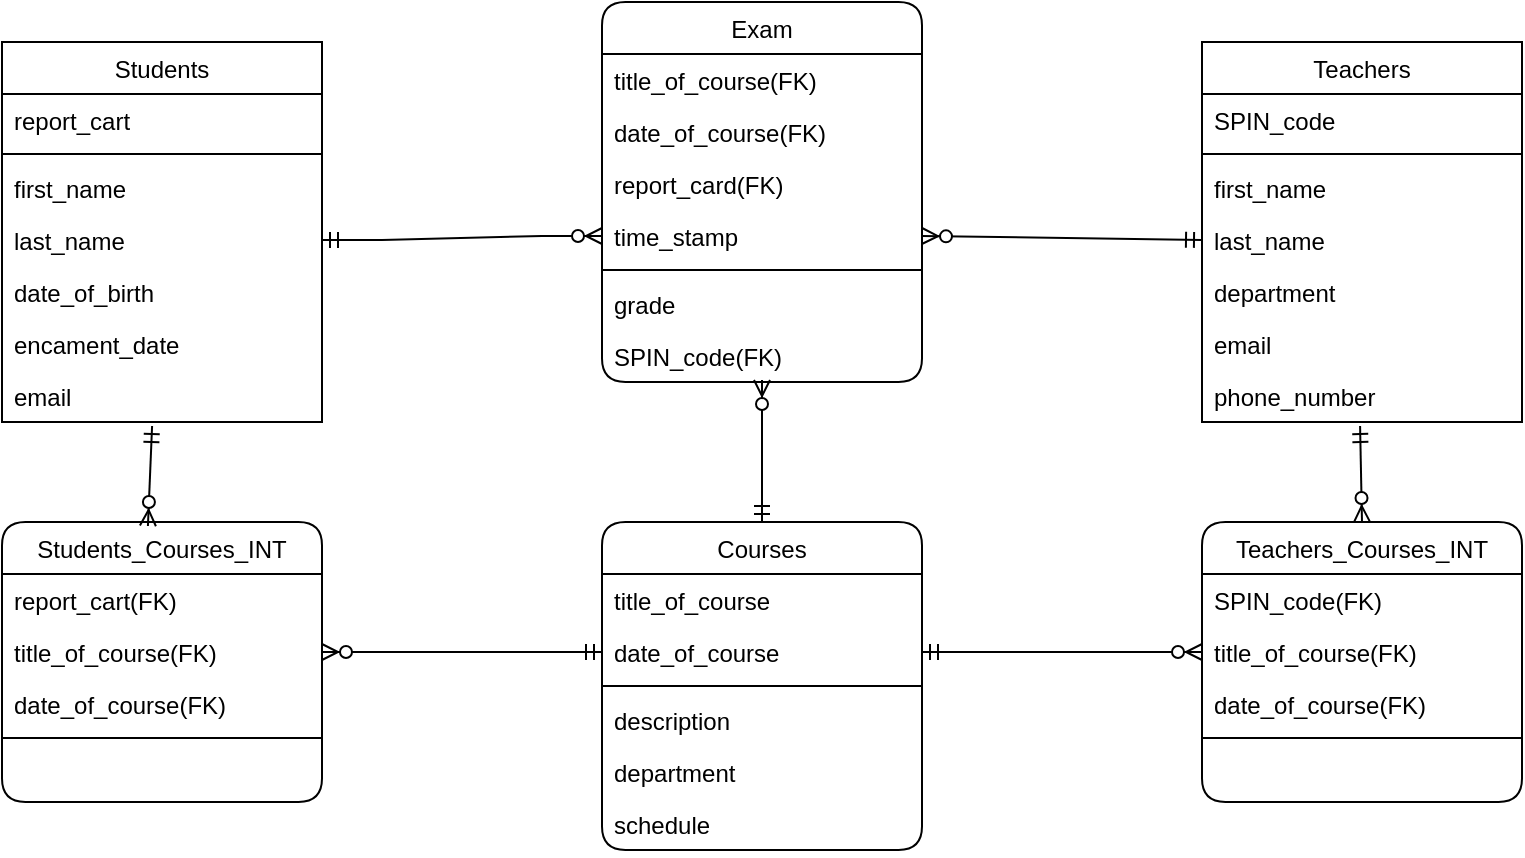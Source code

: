 <mxfile version="24.7.17">
  <diagram id="C5RBs43oDa-KdzZeNtuy" name="Page-1">
    <mxGraphModel dx="1047" dy="616" grid="1" gridSize="10" guides="1" tooltips="1" connect="1" arrows="1" fold="1" page="1" pageScale="1" pageWidth="827" pageHeight="1169" math="0" shadow="0">
      <root>
        <mxCell id="WIyWlLk6GJQsqaUBKTNV-0" />
        <mxCell id="WIyWlLk6GJQsqaUBKTNV-1" parent="WIyWlLk6GJQsqaUBKTNV-0" />
        <mxCell id="YdZbgjnO45057_0vi_Zm-0" value="Students" style="swimlane;fontStyle=0;align=center;verticalAlign=top;childLayout=stackLayout;horizontal=1;startSize=26;horizontalStack=0;resizeParent=1;resizeLast=0;collapsible=1;marginBottom=0;rounded=0;shadow=0;strokeWidth=1;" vertex="1" parent="WIyWlLk6GJQsqaUBKTNV-1">
          <mxGeometry x="40" y="40" width="160" height="190" as="geometry">
            <mxRectangle x="550" y="140" width="160" height="26" as="alternateBounds" />
          </mxGeometry>
        </mxCell>
        <mxCell id="YdZbgjnO45057_0vi_Zm-1" value="report_cart" style="text;align=left;verticalAlign=top;spacingLeft=4;spacingRight=4;overflow=hidden;rotatable=0;points=[[0,0.5],[1,0.5]];portConstraint=eastwest;" vertex="1" parent="YdZbgjnO45057_0vi_Zm-0">
          <mxGeometry y="26" width="160" height="26" as="geometry" />
        </mxCell>
        <mxCell id="YdZbgjnO45057_0vi_Zm-6" value="" style="line;html=1;strokeWidth=1;align=left;verticalAlign=middle;spacingTop=-1;spacingLeft=3;spacingRight=3;rotatable=0;labelPosition=right;points=[];portConstraint=eastwest;" vertex="1" parent="YdZbgjnO45057_0vi_Zm-0">
          <mxGeometry y="52" width="160" height="8" as="geometry" />
        </mxCell>
        <mxCell id="YdZbgjnO45057_0vi_Zm-2" value="first_name" style="text;align=left;verticalAlign=top;spacingLeft=4;spacingRight=4;overflow=hidden;rotatable=0;points=[[0,0.5],[1,0.5]];portConstraint=eastwest;rounded=0;shadow=0;html=0;" vertex="1" parent="YdZbgjnO45057_0vi_Zm-0">
          <mxGeometry y="60" width="160" height="26" as="geometry" />
        </mxCell>
        <mxCell id="YdZbgjnO45057_0vi_Zm-3" value="last_name" style="text;align=left;verticalAlign=top;spacingLeft=4;spacingRight=4;overflow=hidden;rotatable=0;points=[[0,0.5],[1,0.5]];portConstraint=eastwest;rounded=0;shadow=0;html=0;" vertex="1" parent="YdZbgjnO45057_0vi_Zm-0">
          <mxGeometry y="86" width="160" height="26" as="geometry" />
        </mxCell>
        <mxCell id="YdZbgjnO45057_0vi_Zm-4" value="date_of_birth" style="text;align=left;verticalAlign=top;spacingLeft=4;spacingRight=4;overflow=hidden;rotatable=0;points=[[0,0.5],[1,0.5]];portConstraint=eastwest;rounded=0;shadow=0;html=0;" vertex="1" parent="YdZbgjnO45057_0vi_Zm-0">
          <mxGeometry y="112" width="160" height="26" as="geometry" />
        </mxCell>
        <mxCell id="YdZbgjnO45057_0vi_Zm-5" value="encament_date" style="text;align=left;verticalAlign=top;spacingLeft=4;spacingRight=4;overflow=hidden;rotatable=0;points=[[0,0.5],[1,0.5]];portConstraint=eastwest;rounded=0;shadow=0;html=0;" vertex="1" parent="YdZbgjnO45057_0vi_Zm-0">
          <mxGeometry y="138" width="160" height="26" as="geometry" />
        </mxCell>
        <mxCell id="YdZbgjnO45057_0vi_Zm-7" value="email" style="text;align=left;verticalAlign=top;spacingLeft=4;spacingRight=4;overflow=hidden;rotatable=0;points=[[0,0.5],[1,0.5]];portConstraint=eastwest;" vertex="1" parent="YdZbgjnO45057_0vi_Zm-0">
          <mxGeometry y="164" width="160" height="26" as="geometry" />
        </mxCell>
        <mxCell id="YdZbgjnO45057_0vi_Zm-11" value="Teachers" style="swimlane;fontStyle=0;align=center;verticalAlign=top;childLayout=stackLayout;horizontal=1;startSize=26;horizontalStack=0;resizeParent=1;resizeLast=0;collapsible=1;marginBottom=0;rounded=0;shadow=0;strokeWidth=1;" vertex="1" parent="WIyWlLk6GJQsqaUBKTNV-1">
          <mxGeometry x="640" y="40" width="160" height="190" as="geometry">
            <mxRectangle x="550" y="140" width="160" height="26" as="alternateBounds" />
          </mxGeometry>
        </mxCell>
        <mxCell id="YdZbgjnO45057_0vi_Zm-12" value="SPIN_code" style="text;align=left;verticalAlign=top;spacingLeft=4;spacingRight=4;overflow=hidden;rotatable=0;points=[[0,0.5],[1,0.5]];portConstraint=eastwest;" vertex="1" parent="YdZbgjnO45057_0vi_Zm-11">
          <mxGeometry y="26" width="160" height="26" as="geometry" />
        </mxCell>
        <mxCell id="YdZbgjnO45057_0vi_Zm-13" value="" style="line;html=1;strokeWidth=1;align=left;verticalAlign=middle;spacingTop=-1;spacingLeft=3;spacingRight=3;rotatable=0;labelPosition=right;points=[];portConstraint=eastwest;" vertex="1" parent="YdZbgjnO45057_0vi_Zm-11">
          <mxGeometry y="52" width="160" height="8" as="geometry" />
        </mxCell>
        <mxCell id="YdZbgjnO45057_0vi_Zm-14" value="first_name" style="text;align=left;verticalAlign=top;spacingLeft=4;spacingRight=4;overflow=hidden;rotatable=0;points=[[0,0.5],[1,0.5]];portConstraint=eastwest;rounded=0;shadow=0;html=0;" vertex="1" parent="YdZbgjnO45057_0vi_Zm-11">
          <mxGeometry y="60" width="160" height="26" as="geometry" />
        </mxCell>
        <mxCell id="YdZbgjnO45057_0vi_Zm-15" value="last_name" style="text;align=left;verticalAlign=top;spacingLeft=4;spacingRight=4;overflow=hidden;rotatable=0;points=[[0,0.5],[1,0.5]];portConstraint=eastwest;rounded=0;shadow=0;html=0;" vertex="1" parent="YdZbgjnO45057_0vi_Zm-11">
          <mxGeometry y="86" width="160" height="26" as="geometry" />
        </mxCell>
        <mxCell id="YdZbgjnO45057_0vi_Zm-16" value="department" style="text;align=left;verticalAlign=top;spacingLeft=4;spacingRight=4;overflow=hidden;rotatable=0;points=[[0,0.5],[1,0.5]];portConstraint=eastwest;rounded=0;shadow=0;html=0;" vertex="1" parent="YdZbgjnO45057_0vi_Zm-11">
          <mxGeometry y="112" width="160" height="26" as="geometry" />
        </mxCell>
        <mxCell id="YdZbgjnO45057_0vi_Zm-17" value="email" style="text;align=left;verticalAlign=top;spacingLeft=4;spacingRight=4;overflow=hidden;rotatable=0;points=[[0,0.5],[1,0.5]];portConstraint=eastwest;rounded=0;shadow=0;html=0;" vertex="1" parent="YdZbgjnO45057_0vi_Zm-11">
          <mxGeometry y="138" width="160" height="26" as="geometry" />
        </mxCell>
        <mxCell id="YdZbgjnO45057_0vi_Zm-18" value="phone_number" style="text;align=left;verticalAlign=top;spacingLeft=4;spacingRight=4;overflow=hidden;rotatable=0;points=[[0,0.5],[1,0.5]];portConstraint=eastwest;" vertex="1" parent="YdZbgjnO45057_0vi_Zm-11">
          <mxGeometry y="164" width="160" height="26" as="geometry" />
        </mxCell>
        <mxCell id="YdZbgjnO45057_0vi_Zm-19" value="Students_Courses_INT" style="swimlane;fontStyle=0;align=center;verticalAlign=top;childLayout=stackLayout;horizontal=1;startSize=26;horizontalStack=0;resizeParent=1;resizeLast=0;collapsible=1;marginBottom=0;rounded=1;shadow=0;strokeWidth=1;" vertex="1" parent="WIyWlLk6GJQsqaUBKTNV-1">
          <mxGeometry x="40" y="280" width="160" height="140" as="geometry">
            <mxRectangle x="550" y="140" width="160" height="26" as="alternateBounds" />
          </mxGeometry>
        </mxCell>
        <mxCell id="YdZbgjnO45057_0vi_Zm-20" value="report_cart(FK)" style="text;align=left;verticalAlign=top;spacingLeft=4;spacingRight=4;overflow=hidden;rotatable=0;points=[[0,0.5],[1,0.5]];portConstraint=eastwest;" vertex="1" parent="YdZbgjnO45057_0vi_Zm-19">
          <mxGeometry y="26" width="160" height="26" as="geometry" />
        </mxCell>
        <mxCell id="YdZbgjnO45057_0vi_Zm-22" value="title_of_course(FK)" style="text;align=left;verticalAlign=top;spacingLeft=4;spacingRight=4;overflow=hidden;rotatable=0;points=[[0,0.5],[1,0.5]];portConstraint=eastwest;rounded=0;shadow=0;html=0;" vertex="1" parent="YdZbgjnO45057_0vi_Zm-19">
          <mxGeometry y="52" width="160" height="26" as="geometry" />
        </mxCell>
        <mxCell id="YdZbgjnO45057_0vi_Zm-23" value="date_of_course(FK)" style="text;align=left;verticalAlign=top;spacingLeft=4;spacingRight=4;overflow=hidden;rotatable=0;points=[[0,0.5],[1,0.5]];portConstraint=eastwest;rounded=0;shadow=0;html=0;" vertex="1" parent="YdZbgjnO45057_0vi_Zm-19">
          <mxGeometry y="78" width="160" height="26" as="geometry" />
        </mxCell>
        <mxCell id="YdZbgjnO45057_0vi_Zm-21" value="" style="line;html=1;strokeWidth=1;align=left;verticalAlign=middle;spacingTop=-1;spacingLeft=3;spacingRight=3;rotatable=0;labelPosition=right;points=[];portConstraint=eastwest;" vertex="1" parent="YdZbgjnO45057_0vi_Zm-19">
          <mxGeometry y="104" width="160" height="8" as="geometry" />
        </mxCell>
        <mxCell id="YdZbgjnO45057_0vi_Zm-27" value="Teachers_Courses_INT" style="swimlane;fontStyle=0;align=center;verticalAlign=top;childLayout=stackLayout;horizontal=1;startSize=26;horizontalStack=0;resizeParent=1;resizeLast=0;collapsible=1;marginBottom=0;rounded=1;shadow=0;strokeWidth=1;" vertex="1" parent="WIyWlLk6GJQsqaUBKTNV-1">
          <mxGeometry x="640" y="280" width="160" height="140" as="geometry">
            <mxRectangle x="550" y="140" width="160" height="26" as="alternateBounds" />
          </mxGeometry>
        </mxCell>
        <mxCell id="YdZbgjnO45057_0vi_Zm-28" value="SPIN_code(FK)" style="text;align=left;verticalAlign=top;spacingLeft=4;spacingRight=4;overflow=hidden;rotatable=0;points=[[0,0.5],[1,0.5]];portConstraint=eastwest;" vertex="1" parent="YdZbgjnO45057_0vi_Zm-27">
          <mxGeometry y="26" width="160" height="26" as="geometry" />
        </mxCell>
        <mxCell id="YdZbgjnO45057_0vi_Zm-29" value="title_of_course(FK)" style="text;align=left;verticalAlign=top;spacingLeft=4;spacingRight=4;overflow=hidden;rotatable=0;points=[[0,0.5],[1,0.5]];portConstraint=eastwest;rounded=0;shadow=0;html=0;" vertex="1" parent="YdZbgjnO45057_0vi_Zm-27">
          <mxGeometry y="52" width="160" height="26" as="geometry" />
        </mxCell>
        <mxCell id="YdZbgjnO45057_0vi_Zm-30" value="date_of_course(FK)" style="text;align=left;verticalAlign=top;spacingLeft=4;spacingRight=4;overflow=hidden;rotatable=0;points=[[0,0.5],[1,0.5]];portConstraint=eastwest;rounded=0;shadow=0;html=0;" vertex="1" parent="YdZbgjnO45057_0vi_Zm-27">
          <mxGeometry y="78" width="160" height="26" as="geometry" />
        </mxCell>
        <mxCell id="YdZbgjnO45057_0vi_Zm-31" value="" style="line;html=1;strokeWidth=1;align=left;verticalAlign=middle;spacingTop=-1;spacingLeft=3;spacingRight=3;rotatable=0;labelPosition=right;points=[];portConstraint=eastwest;" vertex="1" parent="YdZbgjnO45057_0vi_Zm-27">
          <mxGeometry y="104" width="160" height="8" as="geometry" />
        </mxCell>
        <mxCell id="YdZbgjnO45057_0vi_Zm-32" value="Exam" style="swimlane;fontStyle=0;align=center;verticalAlign=top;childLayout=stackLayout;horizontal=1;startSize=26;horizontalStack=0;resizeParent=1;resizeLast=0;collapsible=1;marginBottom=0;rounded=1;shadow=0;strokeWidth=1;" vertex="1" parent="WIyWlLk6GJQsqaUBKTNV-1">
          <mxGeometry x="340" y="20" width="160" height="190" as="geometry">
            <mxRectangle x="550" y="140" width="160" height="26" as="alternateBounds" />
          </mxGeometry>
        </mxCell>
        <mxCell id="YdZbgjnO45057_0vi_Zm-33" value="title_of_course(FK)" style="text;align=left;verticalAlign=top;spacingLeft=4;spacingRight=4;overflow=hidden;rotatable=0;points=[[0,0.5],[1,0.5]];portConstraint=eastwest;" vertex="1" parent="YdZbgjnO45057_0vi_Zm-32">
          <mxGeometry y="26" width="160" height="26" as="geometry" />
        </mxCell>
        <mxCell id="YdZbgjnO45057_0vi_Zm-35" value="date_of_course(FK)" style="text;align=left;verticalAlign=top;spacingLeft=4;spacingRight=4;overflow=hidden;rotatable=0;points=[[0,0.5],[1,0.5]];portConstraint=eastwest;rounded=0;shadow=0;html=0;" vertex="1" parent="YdZbgjnO45057_0vi_Zm-32">
          <mxGeometry y="52" width="160" height="26" as="geometry" />
        </mxCell>
        <mxCell id="YdZbgjnO45057_0vi_Zm-36" value="report_card(FK)" style="text;align=left;verticalAlign=top;spacingLeft=4;spacingRight=4;overflow=hidden;rotatable=0;points=[[0,0.5],[1,0.5]];portConstraint=eastwest;rounded=0;shadow=0;html=0;" vertex="1" parent="YdZbgjnO45057_0vi_Zm-32">
          <mxGeometry y="78" width="160" height="26" as="geometry" />
        </mxCell>
        <mxCell id="YdZbgjnO45057_0vi_Zm-37" value="time_stamp" style="text;align=left;verticalAlign=top;spacingLeft=4;spacingRight=4;overflow=hidden;rotatable=0;points=[[0,0.5],[1,0.5]];portConstraint=eastwest;rounded=0;shadow=0;html=0;" vertex="1" parent="YdZbgjnO45057_0vi_Zm-32">
          <mxGeometry y="104" width="160" height="26" as="geometry" />
        </mxCell>
        <mxCell id="YdZbgjnO45057_0vi_Zm-34" value="" style="line;html=1;strokeWidth=1;align=left;verticalAlign=middle;spacingTop=-1;spacingLeft=3;spacingRight=3;rotatable=0;labelPosition=right;points=[];portConstraint=eastwest;" vertex="1" parent="YdZbgjnO45057_0vi_Zm-32">
          <mxGeometry y="130" width="160" height="8" as="geometry" />
        </mxCell>
        <mxCell id="YdZbgjnO45057_0vi_Zm-38" value="grade" style="text;align=left;verticalAlign=top;spacingLeft=4;spacingRight=4;overflow=hidden;rotatable=0;points=[[0,0.5],[1,0.5]];portConstraint=eastwest;rounded=0;shadow=0;html=0;" vertex="1" parent="YdZbgjnO45057_0vi_Zm-32">
          <mxGeometry y="138" width="160" height="26" as="geometry" />
        </mxCell>
        <mxCell id="YdZbgjnO45057_0vi_Zm-39" value="SPIN_code(FK)" style="text;align=left;verticalAlign=top;spacingLeft=4;spacingRight=4;overflow=hidden;rotatable=0;points=[[0,0.5],[1,0.5]];portConstraint=eastwest;" vertex="1" parent="YdZbgjnO45057_0vi_Zm-32">
          <mxGeometry y="164" width="160" height="26" as="geometry" />
        </mxCell>
        <mxCell id="YdZbgjnO45057_0vi_Zm-40" value="Courses" style="swimlane;fontStyle=0;align=center;verticalAlign=top;childLayout=stackLayout;horizontal=1;startSize=26;horizontalStack=0;resizeParent=1;resizeLast=0;collapsible=1;marginBottom=0;rounded=1;shadow=0;strokeWidth=1;" vertex="1" parent="WIyWlLk6GJQsqaUBKTNV-1">
          <mxGeometry x="340" y="280" width="160" height="164" as="geometry">
            <mxRectangle x="550" y="140" width="160" height="26" as="alternateBounds" />
          </mxGeometry>
        </mxCell>
        <mxCell id="YdZbgjnO45057_0vi_Zm-41" value="title_of_course" style="text;align=left;verticalAlign=top;spacingLeft=4;spacingRight=4;overflow=hidden;rotatable=0;points=[[0,0.5],[1,0.5]];portConstraint=eastwest;" vertex="1" parent="YdZbgjnO45057_0vi_Zm-40">
          <mxGeometry y="26" width="160" height="26" as="geometry" />
        </mxCell>
        <mxCell id="YdZbgjnO45057_0vi_Zm-43" value="date_of_course" style="text;align=left;verticalAlign=top;spacingLeft=4;spacingRight=4;overflow=hidden;rotatable=0;points=[[0,0.5],[1,0.5]];portConstraint=eastwest;rounded=0;shadow=0;html=0;" vertex="1" parent="YdZbgjnO45057_0vi_Zm-40">
          <mxGeometry y="52" width="160" height="26" as="geometry" />
        </mxCell>
        <mxCell id="YdZbgjnO45057_0vi_Zm-42" value="" style="line;html=1;strokeWidth=1;align=left;verticalAlign=middle;spacingTop=-1;spacingLeft=3;spacingRight=3;rotatable=0;labelPosition=right;points=[];portConstraint=eastwest;" vertex="1" parent="YdZbgjnO45057_0vi_Zm-40">
          <mxGeometry y="78" width="160" height="8" as="geometry" />
        </mxCell>
        <mxCell id="YdZbgjnO45057_0vi_Zm-44" value="description" style="text;align=left;verticalAlign=top;spacingLeft=4;spacingRight=4;overflow=hidden;rotatable=0;points=[[0,0.5],[1,0.5]];portConstraint=eastwest;rounded=0;shadow=0;html=0;" vertex="1" parent="YdZbgjnO45057_0vi_Zm-40">
          <mxGeometry y="86" width="160" height="26" as="geometry" />
        </mxCell>
        <mxCell id="YdZbgjnO45057_0vi_Zm-45" value="department" style="text;align=left;verticalAlign=top;spacingLeft=4;spacingRight=4;overflow=hidden;rotatable=0;points=[[0,0.5],[1,0.5]];portConstraint=eastwest;rounded=0;shadow=0;html=0;" vertex="1" parent="YdZbgjnO45057_0vi_Zm-40">
          <mxGeometry y="112" width="160" height="26" as="geometry" />
        </mxCell>
        <mxCell id="YdZbgjnO45057_0vi_Zm-46" value="schedule" style="text;align=left;verticalAlign=top;spacingLeft=4;spacingRight=4;overflow=hidden;rotatable=0;points=[[0,0.5],[1,0.5]];portConstraint=eastwest;rounded=0;shadow=0;html=0;" vertex="1" parent="YdZbgjnO45057_0vi_Zm-40">
          <mxGeometry y="138" width="160" height="26" as="geometry" />
        </mxCell>
        <mxCell id="YdZbgjnO45057_0vi_Zm-48" value="" style="edgeStyle=entityRelationEdgeStyle;fontSize=12;html=1;endArrow=ERzeroToMany;startArrow=ERmandOne;rounded=0;exitX=1;exitY=0.5;exitDx=0;exitDy=0;entryX=0;entryY=0.5;entryDx=0;entryDy=0;" edge="1" parent="WIyWlLk6GJQsqaUBKTNV-1" source="YdZbgjnO45057_0vi_Zm-3" target="YdZbgjnO45057_0vi_Zm-37">
          <mxGeometry width="100" height="100" relative="1" as="geometry">
            <mxPoint x="230" y="280" as="sourcePoint" />
            <mxPoint x="330" y="180" as="targetPoint" />
          </mxGeometry>
        </mxCell>
        <mxCell id="YdZbgjnO45057_0vi_Zm-49" value="" style="fontSize=12;html=1;endArrow=ERzeroToMany;startArrow=ERmandOne;rounded=0;exitX=0.469;exitY=1.077;exitDx=0;exitDy=0;entryX=0.456;entryY=0.014;entryDx=0;entryDy=0;exitPerimeter=0;entryPerimeter=0;" edge="1" parent="WIyWlLk6GJQsqaUBKTNV-1" source="YdZbgjnO45057_0vi_Zm-7" target="YdZbgjnO45057_0vi_Zm-19">
          <mxGeometry width="100" height="100" relative="1" as="geometry">
            <mxPoint x="210" y="262" as="sourcePoint" />
            <mxPoint x="350" y="260" as="targetPoint" />
          </mxGeometry>
        </mxCell>
        <mxCell id="YdZbgjnO45057_0vi_Zm-50" value="" style="fontSize=12;html=1;endArrow=ERzeroToMany;startArrow=ERmandOne;rounded=0;entryX=1;entryY=0.5;entryDx=0;entryDy=0;exitX=0;exitY=0.5;exitDx=0;exitDy=0;" edge="1" parent="WIyWlLk6GJQsqaUBKTNV-1" source="YdZbgjnO45057_0vi_Zm-43" target="YdZbgjnO45057_0vi_Zm-22">
          <mxGeometry width="100" height="100" relative="1" as="geometry">
            <mxPoint x="220" y="280" as="sourcePoint" />
            <mxPoint x="123" y="292" as="targetPoint" />
          </mxGeometry>
        </mxCell>
        <mxCell id="YdZbgjnO45057_0vi_Zm-51" value="" style="fontSize=12;html=1;endArrow=ERzeroToMany;startArrow=ERmandOne;rounded=0;exitX=1;exitY=0.5;exitDx=0;exitDy=0;entryX=0;entryY=0.5;entryDx=0;entryDy=0;" edge="1" parent="WIyWlLk6GJQsqaUBKTNV-1" source="YdZbgjnO45057_0vi_Zm-43" target="YdZbgjnO45057_0vi_Zm-29">
          <mxGeometry width="100" height="100" relative="1" as="geometry">
            <mxPoint x="135" y="252" as="sourcePoint" />
            <mxPoint x="133" y="302" as="targetPoint" />
          </mxGeometry>
        </mxCell>
        <mxCell id="YdZbgjnO45057_0vi_Zm-52" value="" style="fontSize=12;html=1;endArrow=ERzeroToMany;startArrow=ERmandOne;rounded=0;exitX=0.494;exitY=1.077;exitDx=0;exitDy=0;exitPerimeter=0;entryX=0.5;entryY=0;entryDx=0;entryDy=0;" edge="1" parent="WIyWlLk6GJQsqaUBKTNV-1" source="YdZbgjnO45057_0vi_Zm-18" target="YdZbgjnO45057_0vi_Zm-27">
          <mxGeometry width="100" height="100" relative="1" as="geometry">
            <mxPoint x="145" y="262" as="sourcePoint" />
            <mxPoint x="630" y="250" as="targetPoint" />
          </mxGeometry>
        </mxCell>
        <mxCell id="YdZbgjnO45057_0vi_Zm-53" value="" style="fontSize=12;html=1;endArrow=ERzeroToMany;startArrow=ERmandOne;rounded=0;exitX=0.5;exitY=0;exitDx=0;exitDy=0;entryX=0.5;entryY=0.962;entryDx=0;entryDy=0;entryPerimeter=0;" edge="1" parent="WIyWlLk6GJQsqaUBKTNV-1" source="YdZbgjnO45057_0vi_Zm-40" target="YdZbgjnO45057_0vi_Zm-39">
          <mxGeometry width="100" height="100" relative="1" as="geometry">
            <mxPoint x="155" y="272" as="sourcePoint" />
            <mxPoint x="421" y="209" as="targetPoint" />
          </mxGeometry>
        </mxCell>
        <mxCell id="YdZbgjnO45057_0vi_Zm-54" value="" style="fontSize=12;html=1;endArrow=ERzeroToMany;startArrow=ERmandOne;rounded=0;exitX=0;exitY=0.5;exitDx=0;exitDy=0;entryX=1;entryY=0.5;entryDx=0;entryDy=0;" edge="1" parent="WIyWlLk6GJQsqaUBKTNV-1" source="YdZbgjnO45057_0vi_Zm-15" target="YdZbgjnO45057_0vi_Zm-37">
          <mxGeometry width="100" height="100" relative="1" as="geometry">
            <mxPoint x="165" y="282" as="sourcePoint" />
            <mxPoint x="163" y="332" as="targetPoint" />
          </mxGeometry>
        </mxCell>
      </root>
    </mxGraphModel>
  </diagram>
</mxfile>
